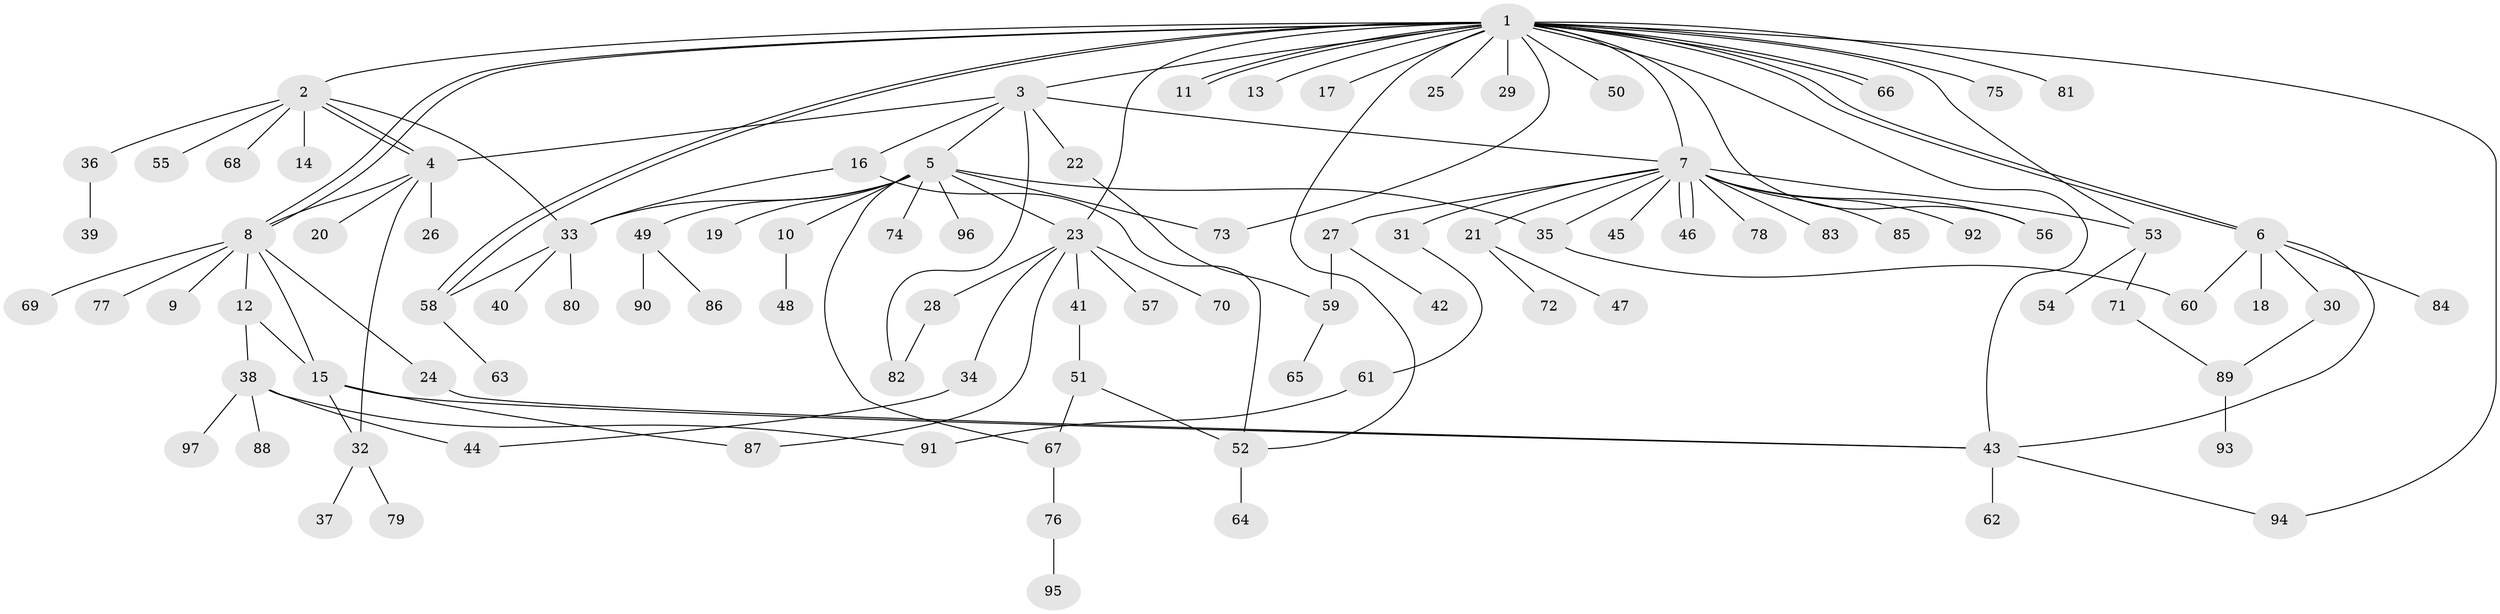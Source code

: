// Generated by graph-tools (version 1.1) at 2025/25/03/09/25 03:25:56]
// undirected, 97 vertices, 130 edges
graph export_dot {
graph [start="1"]
  node [color=gray90,style=filled];
  1;
  2;
  3;
  4;
  5;
  6;
  7;
  8;
  9;
  10;
  11;
  12;
  13;
  14;
  15;
  16;
  17;
  18;
  19;
  20;
  21;
  22;
  23;
  24;
  25;
  26;
  27;
  28;
  29;
  30;
  31;
  32;
  33;
  34;
  35;
  36;
  37;
  38;
  39;
  40;
  41;
  42;
  43;
  44;
  45;
  46;
  47;
  48;
  49;
  50;
  51;
  52;
  53;
  54;
  55;
  56;
  57;
  58;
  59;
  60;
  61;
  62;
  63;
  64;
  65;
  66;
  67;
  68;
  69;
  70;
  71;
  72;
  73;
  74;
  75;
  76;
  77;
  78;
  79;
  80;
  81;
  82;
  83;
  84;
  85;
  86;
  87;
  88;
  89;
  90;
  91;
  92;
  93;
  94;
  95;
  96;
  97;
  1 -- 2;
  1 -- 3;
  1 -- 6;
  1 -- 6;
  1 -- 7;
  1 -- 8;
  1 -- 8;
  1 -- 11;
  1 -- 11;
  1 -- 13;
  1 -- 17;
  1 -- 23;
  1 -- 25;
  1 -- 29;
  1 -- 43;
  1 -- 50;
  1 -- 52;
  1 -- 53;
  1 -- 56;
  1 -- 58;
  1 -- 58;
  1 -- 66;
  1 -- 66;
  1 -- 73;
  1 -- 75;
  1 -- 81;
  1 -- 94;
  2 -- 4;
  2 -- 4;
  2 -- 14;
  2 -- 33;
  2 -- 36;
  2 -- 55;
  2 -- 68;
  3 -- 4;
  3 -- 5;
  3 -- 7;
  3 -- 16;
  3 -- 22;
  3 -- 82;
  4 -- 8;
  4 -- 20;
  4 -- 26;
  4 -- 32;
  5 -- 10;
  5 -- 19;
  5 -- 23;
  5 -- 33;
  5 -- 35;
  5 -- 49;
  5 -- 67;
  5 -- 73;
  5 -- 74;
  5 -- 96;
  6 -- 18;
  6 -- 30;
  6 -- 43;
  6 -- 60;
  6 -- 84;
  7 -- 21;
  7 -- 27;
  7 -- 31;
  7 -- 35;
  7 -- 45;
  7 -- 46;
  7 -- 46;
  7 -- 53;
  7 -- 56;
  7 -- 78;
  7 -- 83;
  7 -- 85;
  7 -- 92;
  8 -- 9;
  8 -- 12;
  8 -- 15;
  8 -- 24;
  8 -- 69;
  8 -- 77;
  10 -- 48;
  12 -- 15;
  12 -- 38;
  15 -- 32;
  15 -- 43;
  15 -- 87;
  16 -- 33;
  16 -- 52;
  21 -- 47;
  21 -- 72;
  22 -- 59;
  23 -- 28;
  23 -- 34;
  23 -- 41;
  23 -- 57;
  23 -- 70;
  23 -- 87;
  24 -- 43;
  27 -- 42;
  27 -- 59;
  28 -- 82;
  30 -- 89;
  31 -- 61;
  32 -- 37;
  32 -- 79;
  33 -- 40;
  33 -- 58;
  33 -- 80;
  34 -- 44;
  35 -- 60;
  36 -- 39;
  38 -- 44;
  38 -- 88;
  38 -- 91;
  38 -- 97;
  41 -- 51;
  43 -- 62;
  43 -- 94;
  49 -- 86;
  49 -- 90;
  51 -- 52;
  51 -- 67;
  52 -- 64;
  53 -- 54;
  53 -- 71;
  58 -- 63;
  59 -- 65;
  61 -- 91;
  67 -- 76;
  71 -- 89;
  76 -- 95;
  89 -- 93;
}
